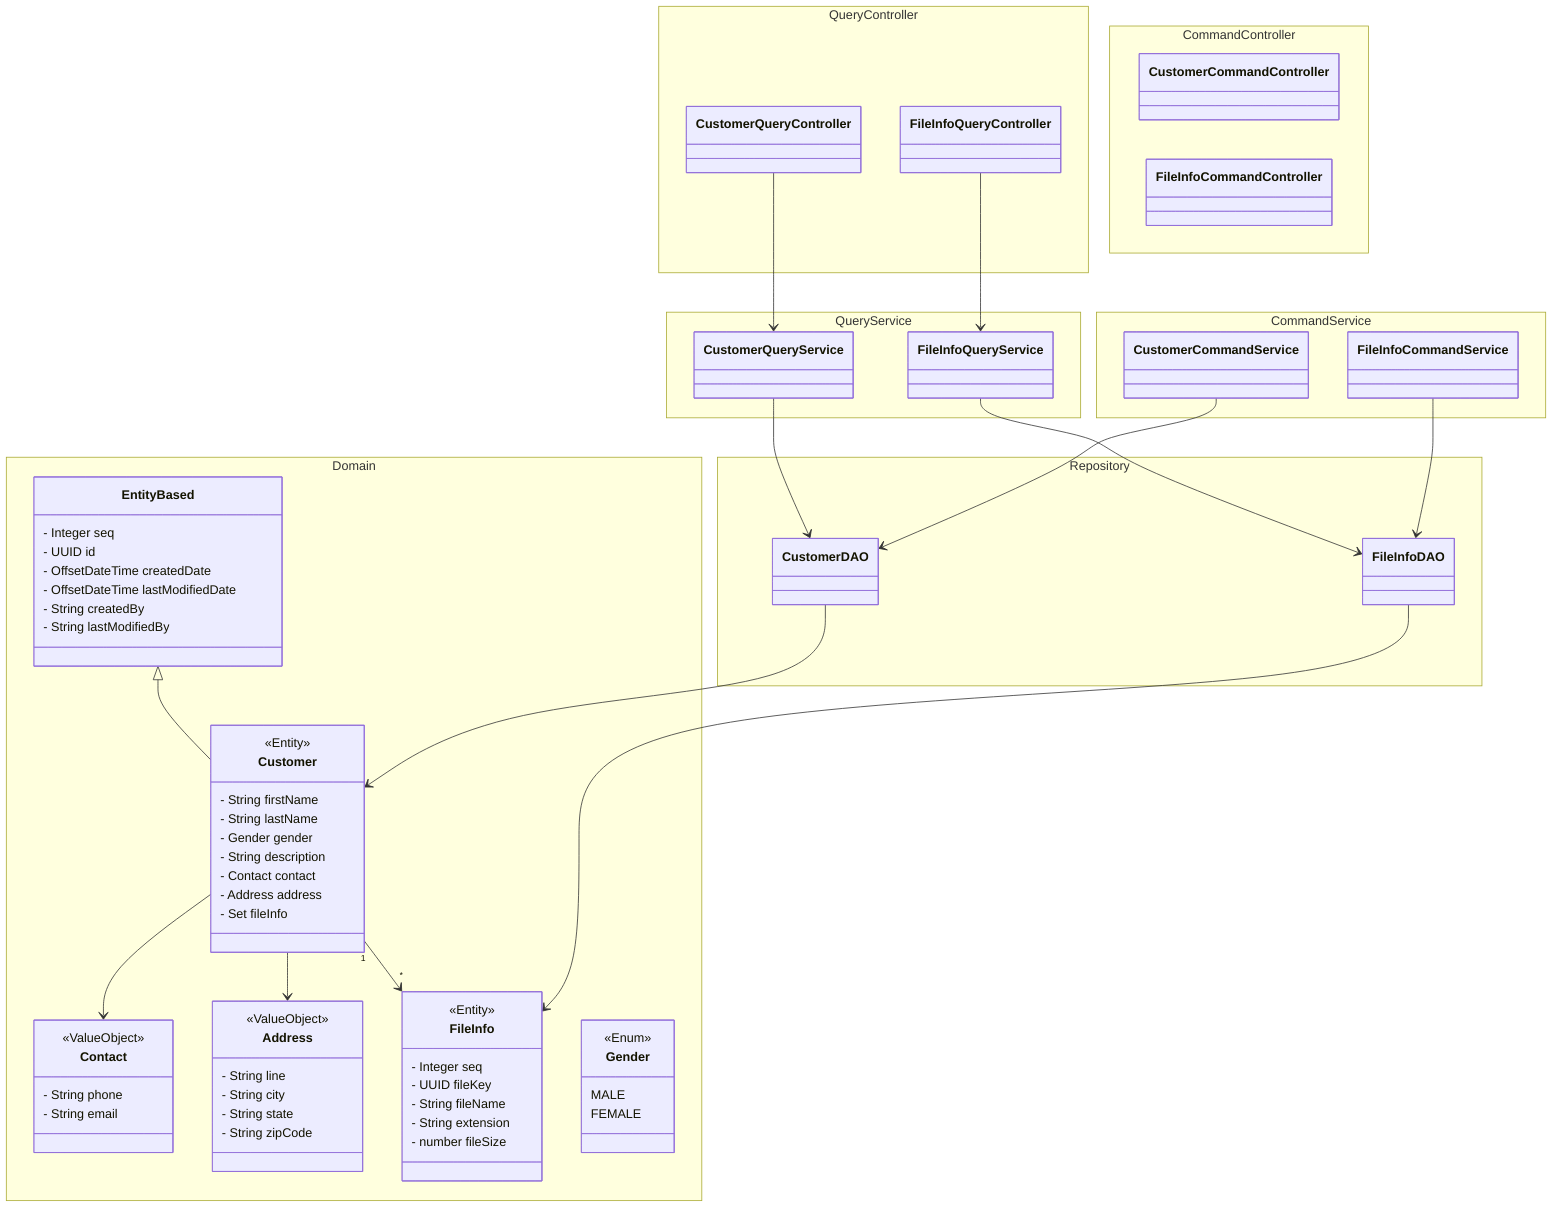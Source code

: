 classDiagram
    EntityBased <|-- Customer 
    Customer --> Contact
    Customer --> Address
    Customer "1" --> "*" FileInfo
    
    CustomerDAO --> Customer
    FileInfoDAO --> FileInfo

    CustomerQueryService --> CustomerDAO
    FileInfoQueryService --> FileInfoDAO

    CustomerCommandService --> CustomerDAO
    FileInfoCommandService --> FileInfoDAO    

    CustomerQueryController --> CustomerQueryService
    FileInfoQueryController --> FileInfoQueryService

    namespace Domain {
    
        class EntityBased {
            - Integer seq
            - UUID id
            - OffsetDateTime createdDate
            - OffsetDateTime lastModifiedDate
            - String createdBy
            - String lastModifiedBy
        }

        class Customer {
            <<Entity>>

            - String firstName
            - String lastName
            - Gender gender
            - String description
            - Contact contact
            - Address address
            - Set<FileInfo> fileInfo
        }

        class Contact {
            <<ValueObject>>
            - String phone
            - String email
        }


        class Address {
            <<ValueObject>>
            - String line
            - String city
            - String state
            - String zipCode
        }    

        class Gender {
            <<Enum>>
            MALE
            FEMALE
        }

        class FileInfo {
            <<Entity>>
            - Integer seq
            - UUID fileKey
            - String fileName
            - String extension
            - number fileSize
        }
    }

    namespace Repository {
            class CustomerDAO { }
            class FileInfoDAO { }
    }

    namespace QueryService {
            class CustomerQueryService { }
            class FileInfoQueryService { }
    }

    namespace CommandService {
            class CustomerCommandService { }
            class FileInfoCommandService { }
    }

    namespace QueryController {
            class CustomerQueryController { }
            class FileInfoQueryController { }
    }

    namespace CommandController {
            class CustomerCommandController { }
            class FileInfoCommandController { }
    }